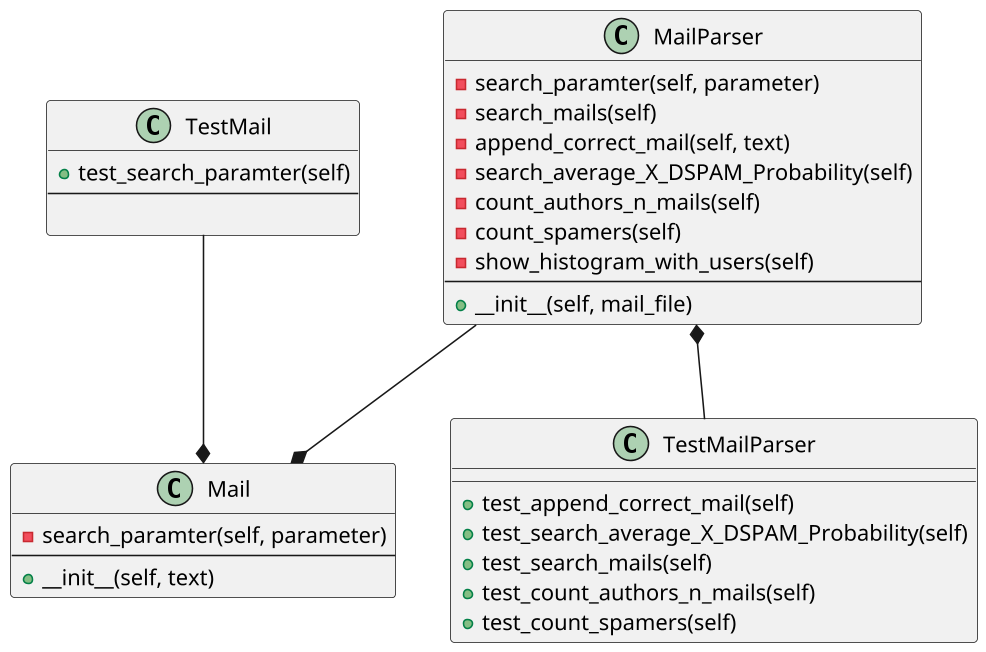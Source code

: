 @startuml

skinparam dpi 150

class Mail{
-search_paramter(self, parameter)
---
+__init__(self, text)
}

class MailParser{
-search_paramter(self, parameter)
-search_mails(self)
-append_correct_mail(self, text)
-search_average_X_DSPAM_Probability(self)
-count_authors_n_mails(self)
-count_spamers(self)
-show_histogram_with_users(self)
---
+__init__(self, mail_file)
}

class TestMail{
+test_search_paramter(self)
---

}

class TestMailParser{
+test_append_correct_mail(self)
+test_search_average_X_DSPAM_Probability(self)
+test_search_mails(self)
+test_count_authors_n_mails(self)
+test_count_spamers(self)
}

TestMail --* Mail
MailParser --* Mail
MailParser *-- TestMailParser

@enduml
